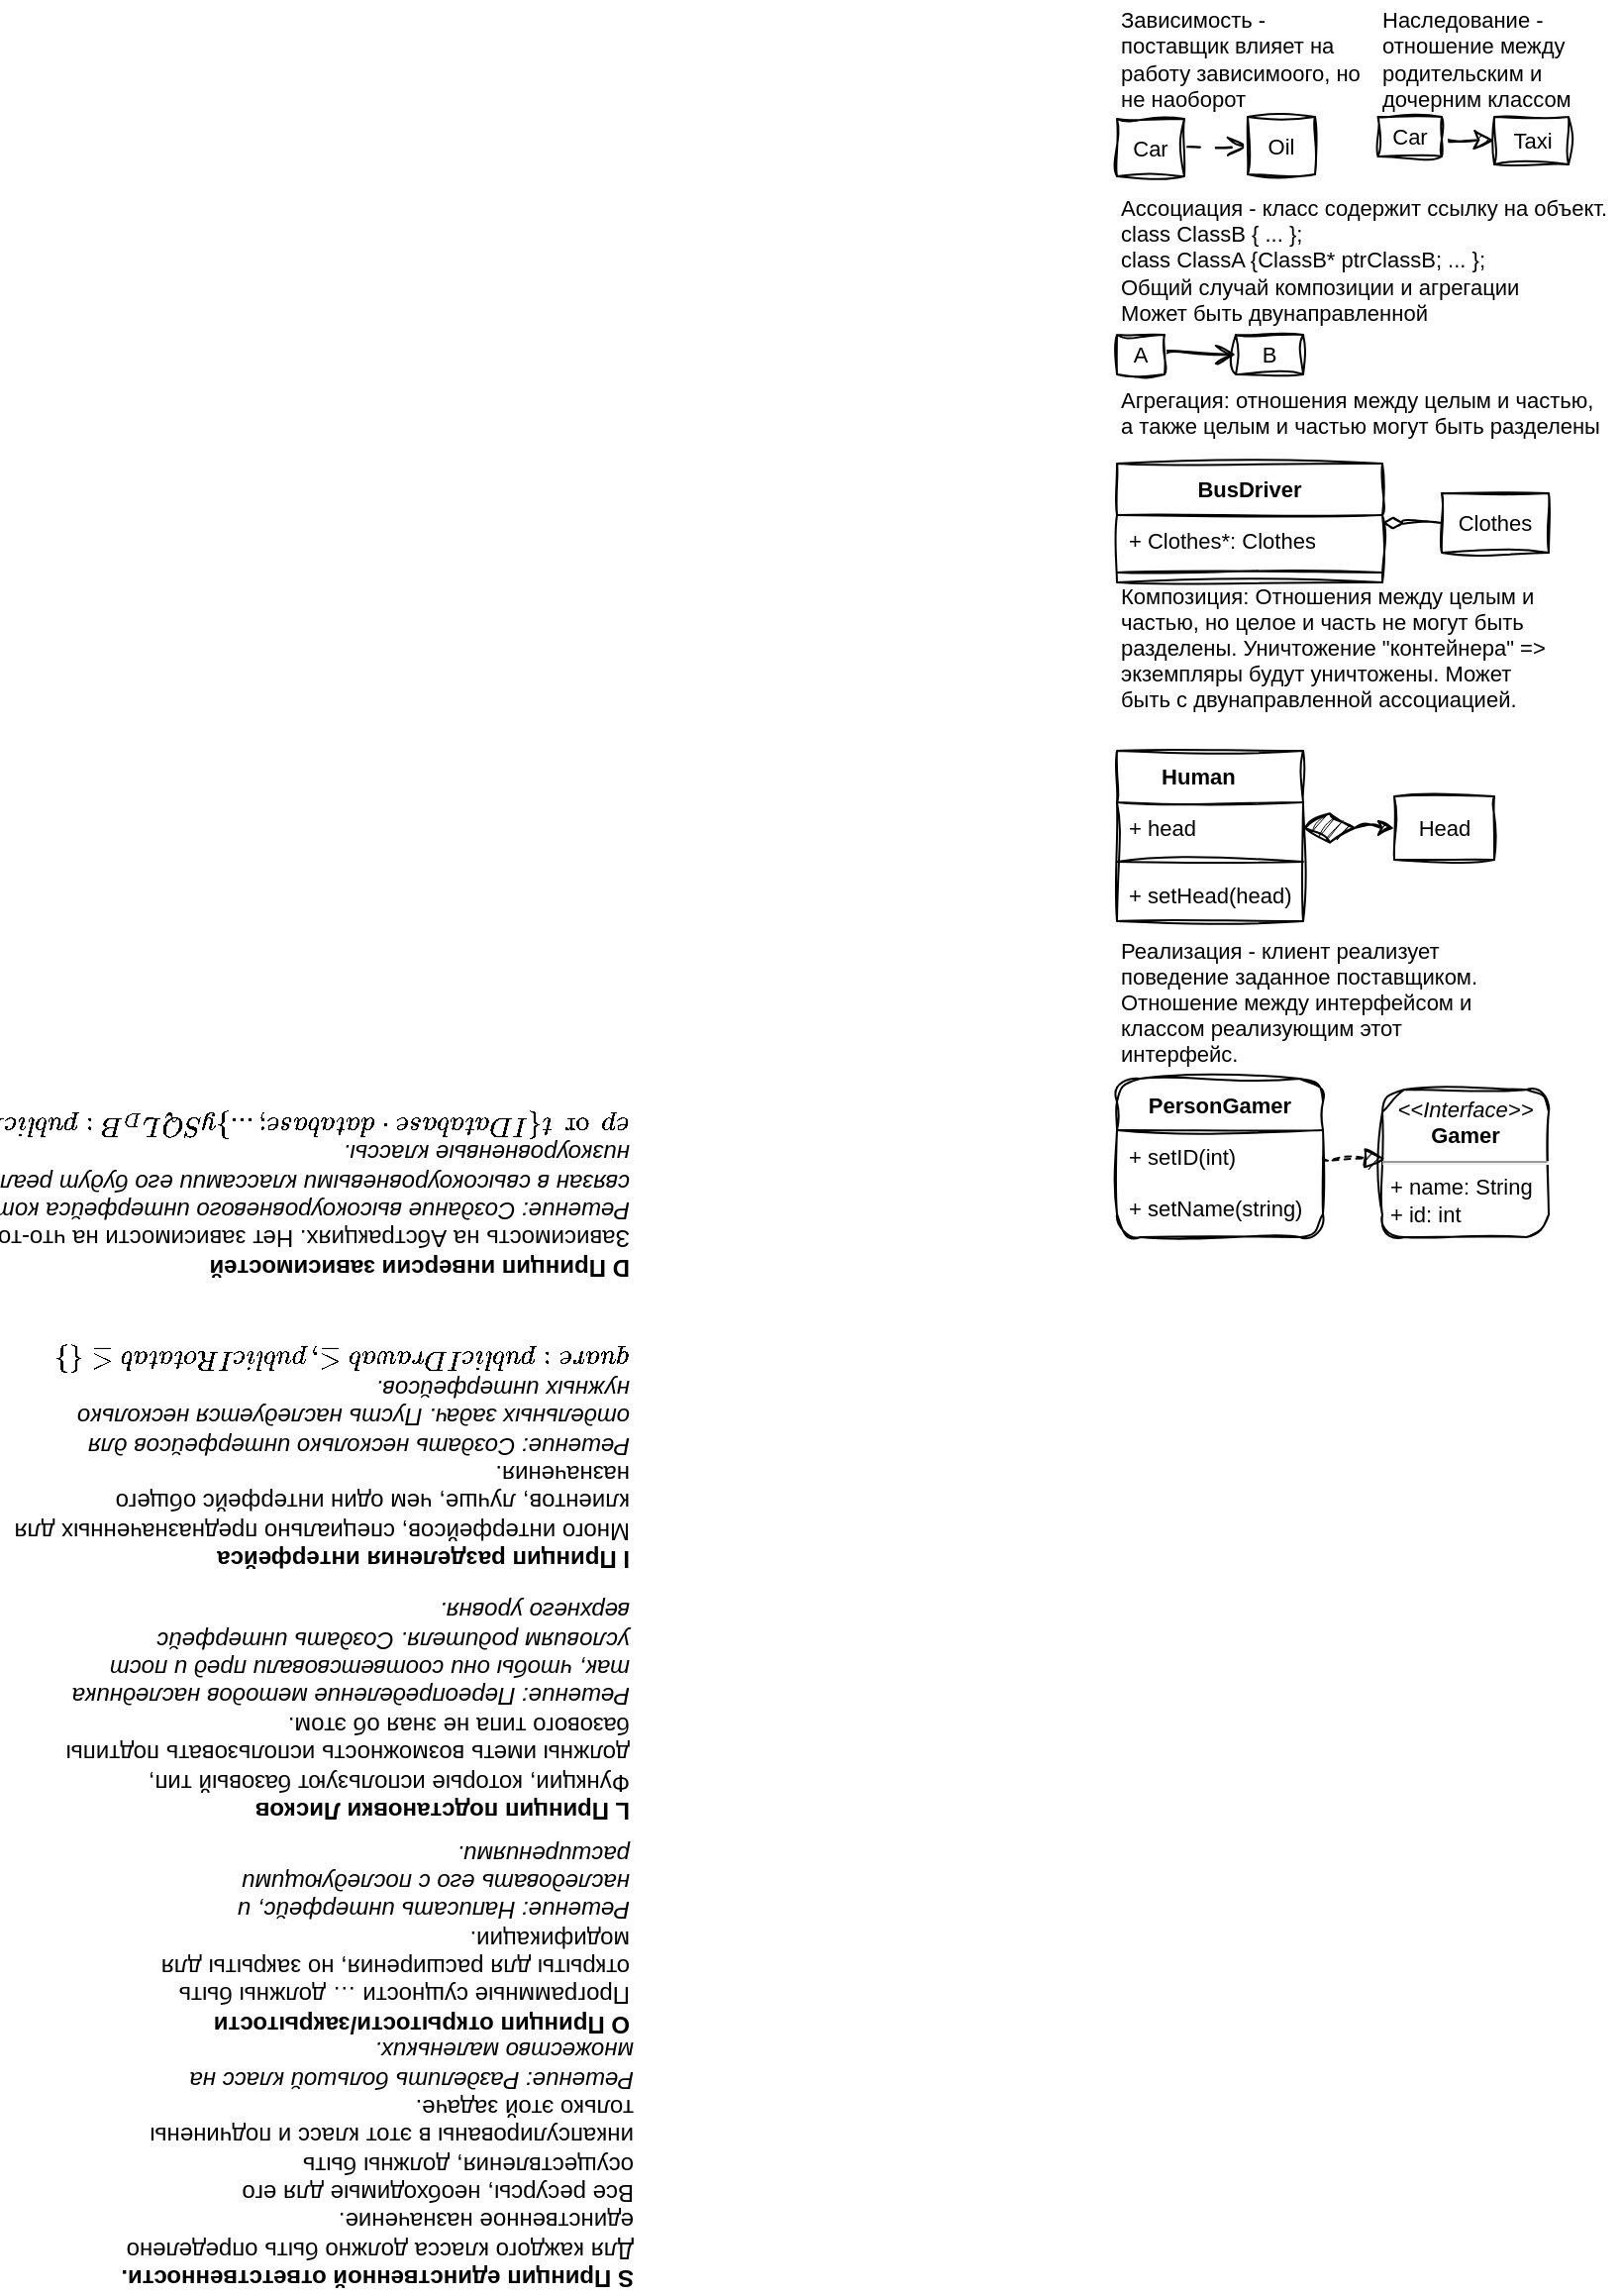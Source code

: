 <mxfile version="22.0.8" type="github">
  <diagram name="Page-1" id="KniYVvXjkBFUdyHRl0df">
    <mxGraphModel dx="4044" dy="2489" grid="1" gridSize="10" guides="1" tooltips="1" connect="1" arrows="1" fold="1" page="1" pageScale="1" pageWidth="827" pageHeight="1169" math="0" shadow="0">
      <root>
        <mxCell id="0" />
        <mxCell id="1" parent="0" />
        <mxCell id="mzNYeFfV8IgYRgjsqz8I-4" value="&lt;div style=&quot;font-size: 11px;&quot;&gt;Реализация - клиент реализует поведение заданное поставщиком.&lt;/div&gt;&lt;div style=&quot;font-size: 11px;&quot;&gt;Отношение между интерфейсом и классом реализующим этот интерфейс.&lt;/div&gt;" style="text;strokeColor=none;fillColor=none;html=1;align=left;verticalAlign=middle;whiteSpace=wrap;rounded=1;fontSize=11;sketch=1;curveFitting=1;jiggle=2;labelBackgroundColor=none;fontFamily=Helvetica;swimlaneLine=1;shadow=0;fontColor=#000000;" parent="1" vertex="1">
          <mxGeometry x="-1090" y="-690" width="204" height="54" as="geometry" />
        </mxCell>
        <mxCell id="mzNYeFfV8IgYRgjsqz8I-6" value="PersonGamer" style="swimlane;fontStyle=1;align=center;verticalAlign=top;childLayout=stackLayout;horizontal=1;startSize=26;horizontalStack=0;resizeParent=1;resizeParentMax=0;resizeLast=0;collapsible=1;marginBottom=0;whiteSpace=wrap;html=1;fontSize=11;rounded=1;sketch=1;curveFitting=1;jiggle=2;labelBackgroundColor=none;fontFamily=Helvetica;swimlaneLine=1;shadow=0;fontColor=#000000;" parent="1" vertex="1">
          <mxGeometry x="-1090" y="-624.5" width="104" height="80" as="geometry" />
        </mxCell>
        <mxCell id="mzNYeFfV8IgYRgjsqz8I-11" value="+ setID(int)" style="text;strokeColor=none;fillColor=none;align=left;verticalAlign=top;spacingLeft=4;spacingRight=4;overflow=hidden;rotatable=0;points=[[0,0.5],[1,0.5]];portConstraint=eastwest;whiteSpace=wrap;html=1;fontSize=11;rounded=1;sketch=1;curveFitting=1;jiggle=2;labelBackgroundColor=none;fontFamily=Helvetica;swimlaneLine=1;shadow=0;fontColor=#000000;" parent="mzNYeFfV8IgYRgjsqz8I-6" vertex="1">
          <mxGeometry y="26" width="104" height="26" as="geometry" />
        </mxCell>
        <mxCell id="mzNYeFfV8IgYRgjsqz8I-9" value="+ setName(string)" style="text;strokeColor=none;fillColor=none;align=left;verticalAlign=top;spacingLeft=4;spacingRight=4;overflow=hidden;rotatable=0;points=[[0,0.5],[1,0.5]];portConstraint=eastwest;whiteSpace=wrap;html=1;fontSize=11;rounded=1;sketch=1;curveFitting=1;jiggle=2;labelBackgroundColor=none;fontFamily=Helvetica;swimlaneLine=1;shadow=0;fontColor=#000000;" parent="mzNYeFfV8IgYRgjsqz8I-6" vertex="1">
          <mxGeometry y="52" width="104" height="28" as="geometry" />
        </mxCell>
        <mxCell id="mzNYeFfV8IgYRgjsqz8I-10" value="&lt;p style=&quot;margin: 4px 0px 0px; text-align: center; font-size: 11px;&quot;&gt;&lt;i style=&quot;font-size: 11px;&quot;&gt;&amp;lt;&amp;lt;Interface&amp;gt;&amp;gt;&lt;/i&gt;&lt;br style=&quot;font-size: 11px;&quot;&gt;&lt;b style=&quot;font-size: 11px;&quot;&gt;Gamer&lt;/b&gt;&lt;br style=&quot;font-size: 11px;&quot;&gt;&lt;/p&gt;&lt;hr style=&quot;font-size: 11px;&quot;&gt;&lt;p style=&quot;margin: 0px 0px 0px 4px; font-size: 11px;&quot;&gt;+ name: String&lt;br style=&quot;font-size: 11px;&quot;&gt;+ id: int&lt;/p&gt;" style="verticalAlign=top;align=left;overflow=fill;fontSize=11;fontFamily=Helvetica;html=1;whiteSpace=wrap;rounded=1;sketch=1;curveFitting=1;jiggle=2;labelBackgroundColor=none;swimlaneLine=1;shadow=0;fontColor=#000000;" parent="1" vertex="1">
          <mxGeometry x="-956" y="-619" width="84" height="74.5" as="geometry" />
        </mxCell>
        <mxCell id="AALjy2iVQTmJkf8dyK00-16" value="Композиция: Отношения между целым и частью, но целое и часть не могут быть разделены. Уничтожение &quot;контейнера&quot; =&amp;gt; экземпляры будут уничтожены. Может быть с двунаправленной ассоциацией." style="text;strokeColor=none;fillColor=none;html=1;align=left;verticalAlign=middle;whiteSpace=wrap;rounded=0;fontSize=11;fontFamily=Helvetica;swimlaneLine=1;sketch=1;curveFitting=1;jiggle=2;shadow=0;fontColor=#000000;labelBackgroundColor=none;" parent="1" vertex="1">
          <mxGeometry x="-1090" y="-870" width="224" height="56" as="geometry" />
        </mxCell>
        <mxCell id="AALjy2iVQTmJkf8dyK00-17" value="Human&lt;span style=&quot;white-space: pre; font-size: 11px;&quot;&gt;&#x9;&lt;br style=&quot;font-size: 11px;&quot;&gt;&lt;br style=&quot;font-size: 11px;&quot;&gt;&lt;/span&gt;" style="swimlane;fontStyle=1;align=center;verticalAlign=top;childLayout=stackLayout;horizontal=1;startSize=26;horizontalStack=0;resizeParent=1;resizeParentMax=0;resizeLast=0;collapsible=1;marginBottom=0;whiteSpace=wrap;html=1;sketch=1;hachureGap=4;jiggle=2;curveFitting=1;fontFamily=Helvetica;fontSize=11;swimlaneLine=1;shadow=0;fontColor=#000000;labelBackgroundColor=none;" parent="1" vertex="1">
          <mxGeometry x="-1090" y="-790" width="94" height="86" as="geometry" />
        </mxCell>
        <mxCell id="AALjy2iVQTmJkf8dyK00-18" value="+ head" style="text;strokeColor=none;fillColor=none;align=left;verticalAlign=top;spacingLeft=4;spacingRight=4;overflow=hidden;rotatable=0;points=[[0,0.5],[1,0.5]];portConstraint=eastwest;whiteSpace=wrap;html=1;fontSize=11;fontFamily=Helvetica;shadow=0;sketch=1;curveFitting=1;jiggle=2;swimlaneLine=1;fontColor=#000000;labelBackgroundColor=none;" parent="AALjy2iVQTmJkf8dyK00-17" vertex="1">
          <mxGeometry y="26" width="94" height="26" as="geometry" />
        </mxCell>
        <mxCell id="AALjy2iVQTmJkf8dyK00-19" value="" style="line;strokeWidth=1;fillColor=none;align=left;verticalAlign=middle;spacingTop=-1;spacingLeft=3;spacingRight=3;rotatable=0;labelPosition=right;points=[];portConstraint=eastwest;strokeColor=inherit;sketch=1;hachureGap=4;jiggle=2;curveFitting=1;fontFamily=Helvetica;fontSize=11;swimlaneLine=1;shadow=0;fontColor=#000000;labelBackgroundColor=none;" parent="AALjy2iVQTmJkf8dyK00-17" vertex="1">
          <mxGeometry y="52" width="94" height="8" as="geometry" />
        </mxCell>
        <mxCell id="AALjy2iVQTmJkf8dyK00-20" value="+ setHead(head)" style="text;strokeColor=none;fillColor=none;align=left;verticalAlign=top;spacingLeft=4;spacingRight=4;overflow=hidden;rotatable=0;points=[[0,0.5],[1,0.5]];portConstraint=eastwest;whiteSpace=wrap;html=1;fontSize=11;fontFamily=Helvetica;swimlaneLine=1;sketch=1;curveFitting=1;jiggle=2;shadow=0;fontColor=#000000;labelBackgroundColor=none;" parent="AALjy2iVQTmJkf8dyK00-17" vertex="1">
          <mxGeometry y="60" width="94" height="26" as="geometry" />
        </mxCell>
        <mxCell id="AALjy2iVQTmJkf8dyK00-21" value="Head" style="html=1;whiteSpace=wrap;sketch=1;hachureGap=4;jiggle=2;curveFitting=1;fontFamily=Helvetica;fontSize=11;swimlaneLine=1;shadow=0;fontColor=#000000;labelBackgroundColor=none;" parent="1" vertex="1">
          <mxGeometry x="-950" y="-767" width="50.5" height="32" as="geometry" />
        </mxCell>
        <mxCell id="AALjy2iVQTmJkf8dyK00-22" value="" style="endArrow=diamondThin;endFill=1;endSize=24;html=1;rounded=0;sketch=1;hachureGap=4;jiggle=2;curveFitting=1;fontFamily=Helvetica;fontSize=11;curved=1;exitX=0;exitY=0.5;exitDx=0;exitDy=0;entryX=1;entryY=0.5;entryDx=0;entryDy=0;startArrow=classic;startFill=1;swimlaneLine=1;shadow=0;fontColor=#000000;labelBackgroundColor=none;" parent="1" source="AALjy2iVQTmJkf8dyK00-21" target="AALjy2iVQTmJkf8dyK00-18" edge="1">
          <mxGeometry width="160" relative="1" as="geometry">
            <mxPoint x="-962" y="-820" as="sourcePoint" />
            <mxPoint x="-922" y="-740" as="targetPoint" />
          </mxGeometry>
        </mxCell>
        <mxCell id="AALjy2iVQTmJkf8dyK00-27" value="Агрегация: отношения между целым и частью, а также целым и частью могут быть разделены" style="text;whiteSpace=wrap;fontSize=11;fontFamily=Helvetica;swimlaneLine=1;sketch=1;curveFitting=1;jiggle=2;shadow=0;fontColor=#000000;labelBackgroundColor=none;" parent="1" vertex="1">
          <mxGeometry x="-1090" y="-980" width="244" height="40" as="geometry" />
        </mxCell>
        <mxCell id="AALjy2iVQTmJkf8dyK00-31" value="Ассоциация - класс содержит ссылку на объект. &#xa;class ClassB { ... };&#xa;class ClassA {ClassB* ptrClassB; ... };&#xa;Общий случай композиции и агрегации&#xa;Может быть двунаправленной&#xa;&#xa;&#xa;" style="text;whiteSpace=wrap;fontSize=11;fontFamily=Helvetica;swimlaneLine=1;sketch=1;curveFitting=1;jiggle=2;shadow=0;fontColor=#000000;labelBackgroundColor=none;" parent="1" vertex="1">
          <mxGeometry x="-1090" y="-1077" width="254" height="77" as="geometry" />
        </mxCell>
        <mxCell id="AALjy2iVQTmJkf8dyK00-36" style="edgeStyle=none;curved=1;rounded=0;sketch=1;hachureGap=4;jiggle=2;curveFitting=1;orthogonalLoop=1;jettySize=auto;html=1;entryX=0;entryY=0.5;entryDx=0;entryDy=0;fontFamily=Helvetica;fontSize=11;startSize=8;endSize=8;endArrow=open;endFill=0;swimlaneLine=1;shadow=0;fontColor=#000000;labelBackgroundColor=none;" parent="1" source="AALjy2iVQTmJkf8dyK00-32" target="AALjy2iVQTmJkf8dyK00-33" edge="1">
          <mxGeometry relative="1" as="geometry" />
        </mxCell>
        <mxCell id="AALjy2iVQTmJkf8dyK00-32" value="A" style="html=1;whiteSpace=wrap;sketch=1;hachureGap=4;jiggle=2;curveFitting=1;fontFamily=Helvetica;fontSize=11;swimlaneLine=1;shadow=0;fontColor=#000000;labelBackgroundColor=none;" parent="1" vertex="1">
          <mxGeometry x="-1090" y="-1000" width="24" height="20" as="geometry" />
        </mxCell>
        <mxCell id="AALjy2iVQTmJkf8dyK00-33" value="B" style="html=1;whiteSpace=wrap;sketch=1;hachureGap=4;jiggle=2;curveFitting=1;fontFamily=Helvetica;fontSize=11;swimlaneLine=1;shadow=0;fontColor=#000000;labelBackgroundColor=none;" parent="1" vertex="1">
          <mxGeometry x="-1030" y="-1000" width="34" height="20" as="geometry" />
        </mxCell>
        <mxCell id="AALjy2iVQTmJkf8dyK00-38" value="Clothes" style="html=1;whiteSpace=wrap;sketch=1;hachureGap=4;jiggle=2;curveFitting=1;fontFamily=Helvetica;fontSize=11;swimlaneLine=1;shadow=0;fontColor=#000000;labelBackgroundColor=none;" parent="1" vertex="1">
          <mxGeometry x="-926" y="-920" width="54" height="30" as="geometry" />
        </mxCell>
        <mxCell id="AALjy2iVQTmJkf8dyK00-41" value="&lt;font style=&quot;font-size: 11px;&quot;&gt;Зависимость - поставщик влияет на работу зависимоого, но не наоборот&lt;/font&gt;" style="text;strokeColor=none;fillColor=none;html=1;align=left;verticalAlign=middle;whiteSpace=wrap;rounded=0;fontSize=11;fontFamily=Helvetica;swimlaneLine=1;sketch=1;curveFitting=1;jiggle=2;shadow=0;fontColor=#000000;labelBackgroundColor=none;" parent="1" vertex="1">
          <mxGeometry x="-1090" y="-1169" width="124" height="59" as="geometry" />
        </mxCell>
        <mxCell id="AALjy2iVQTmJkf8dyK00-44" style="sketch=1;hachureGap=4;jiggle=2;curveFitting=1;orthogonalLoop=1;jettySize=auto;html=1;fontFamily=Helvetica;fontSize=11;startSize=8;endSize=8;dashed=1;dashPattern=8 8;endArrow=open;endFill=0;startArrow=none;startFill=0;rounded=0;swimlaneLine=1;shadow=0;fontColor=#000000;labelBackgroundColor=none;" parent="1" source="AALjy2iVQTmJkf8dyK00-42" target="AALjy2iVQTmJkf8dyK00-43" edge="1">
          <mxGeometry relative="1" as="geometry" />
        </mxCell>
        <mxCell id="AALjy2iVQTmJkf8dyK00-42" value="Car" style="html=1;whiteSpace=wrap;sketch=1;hachureGap=4;jiggle=2;curveFitting=1;fontFamily=Helvetica;fontSize=11;swimlaneLine=1;shadow=0;fontColor=#000000;labelBackgroundColor=none;" parent="1" vertex="1">
          <mxGeometry x="-1090" y="-1109" width="34" height="29" as="geometry" />
        </mxCell>
        <mxCell id="AALjy2iVQTmJkf8dyK00-43" value="Oil" style="html=1;whiteSpace=wrap;sketch=1;hachureGap=4;jiggle=2;curveFitting=1;fontFamily=Helvetica;fontSize=11;swimlaneLine=1;shadow=0;fontColor=#000000;labelBackgroundColor=none;" parent="1" vertex="1">
          <mxGeometry x="-1024" y="-1110" width="34" height="29" as="geometry" />
        </mxCell>
        <mxCell id="AALjy2iVQTmJkf8dyK00-46" value="&lt;div align=&quot;left&quot; style=&quot;font-size: 11px;&quot;&gt;&lt;font style=&quot;font-size: 11px;&quot;&gt;Наследование - отношение между родительским и дочерним классом&lt;/font&gt;&lt;/div&gt;" style="text;strokeColor=none;fillColor=none;html=1;align=left;verticalAlign=middle;whiteSpace=wrap;rounded=0;fontSize=11;fontFamily=Helvetica;swimlaneLine=1;sketch=1;curveFitting=1;jiggle=2;shadow=0;fontColor=#000000;labelBackgroundColor=none;" parent="1" vertex="1">
          <mxGeometry x="-958.25" y="-1164" width="102.25" height="49" as="geometry" />
        </mxCell>
        <mxCell id="AALjy2iVQTmJkf8dyK00-49" style="edgeStyle=none;curved=1;rounded=0;sketch=1;hachureGap=4;jiggle=2;curveFitting=1;orthogonalLoop=1;jettySize=auto;html=1;entryX=0;entryY=0.5;entryDx=0;entryDy=0;fontFamily=Helvetica;fontSize=11;startSize=8;endSize=8;endArrow=classic;endFill=1;swimlaneLine=1;shadow=0;fontColor=#000000;labelBackgroundColor=none;" parent="1" source="AALjy2iVQTmJkf8dyK00-47" target="AALjy2iVQTmJkf8dyK00-48" edge="1">
          <mxGeometry relative="1" as="geometry" />
        </mxCell>
        <mxCell id="AALjy2iVQTmJkf8dyK00-47" value="Car" style="html=1;whiteSpace=wrap;sketch=1;hachureGap=4;jiggle=2;curveFitting=1;fontFamily=Helvetica;fontSize=11;swimlaneLine=1;shadow=0;fontColor=#000000;labelBackgroundColor=none;" parent="1" vertex="1">
          <mxGeometry x="-958.25" y="-1110" width="32.25" height="20" as="geometry" />
        </mxCell>
        <mxCell id="AALjy2iVQTmJkf8dyK00-48" value="Taxi" style="html=1;whiteSpace=wrap;sketch=1;hachureGap=4;jiggle=2;curveFitting=1;fontFamily=Helvetica;fontSize=11;swimlaneLine=1;shadow=0;fontColor=#000000;labelBackgroundColor=none;" parent="1" vertex="1">
          <mxGeometry x="-899.5" y="-1110" width="37.5" height="24" as="geometry" />
        </mxCell>
        <mxCell id="4lhPUMysehMYBJ7O9rcl-5" style="edgeStyle=none;curved=1;rounded=0;sketch=1;hachureGap=4;jiggle=2;curveFitting=1;orthogonalLoop=1;jettySize=auto;html=1;entryX=0;entryY=0.5;entryDx=0;entryDy=0;fontFamily=Helvetica;fontSize=16;startSize=8;endSize=8;startArrow=diamondThin;startFill=0;endArrow=none;endFill=0;swimlaneLine=1;shadow=0;fontColor=#000000;labelBackgroundColor=none;" parent="1" source="4lhPUMysehMYBJ7O9rcl-1" target="AALjy2iVQTmJkf8dyK00-38" edge="1">
          <mxGeometry relative="1" as="geometry" />
        </mxCell>
        <mxCell id="4lhPUMysehMYBJ7O9rcl-1" value="BusDriver" style="swimlane;fontStyle=1;align=center;verticalAlign=top;childLayout=stackLayout;horizontal=1;startSize=26;horizontalStack=0;resizeParent=1;resizeParentMax=0;resizeLast=0;collapsible=1;marginBottom=0;whiteSpace=wrap;html=1;sketch=1;hachureGap=4;jiggle=2;curveFitting=1;fontFamily=Helvetica;fontSize=11;swimlaneLine=1;shadow=0;fontColor=#000000;labelBackgroundColor=none;" parent="1" vertex="1">
          <mxGeometry x="-1090" y="-935" width="134" height="60" as="geometry">
            <mxRectangle x="-1300" y="-916" width="180" height="66" as="alternateBounds" />
          </mxGeometry>
        </mxCell>
        <mxCell id="4lhPUMysehMYBJ7O9rcl-2" value="+ Clothes*: Clothes" style="text;strokeColor=none;fillColor=none;align=left;verticalAlign=top;spacingLeft=4;spacingRight=4;overflow=hidden;rotatable=0;points=[[0,0.5],[1,0.5]];portConstraint=eastwest;whiteSpace=wrap;html=1;fontSize=11;fontFamily=Helvetica;swimlaneLine=1;sketch=1;curveFitting=1;jiggle=2;shadow=0;fontColor=#000000;labelBackgroundColor=none;" parent="4lhPUMysehMYBJ7O9rcl-1" vertex="1">
          <mxGeometry y="26" width="134" height="24" as="geometry" />
        </mxCell>
        <mxCell id="4lhPUMysehMYBJ7O9rcl-3" value="" style="line;strokeWidth=1;fillColor=none;align=left;verticalAlign=middle;spacingTop=-1;spacingLeft=3;spacingRight=3;rotatable=0;labelPosition=right;points=[];portConstraint=eastwest;strokeColor=inherit;sketch=1;hachureGap=4;jiggle=2;curveFitting=1;fontFamily=Helvetica;fontSize=11;swimlaneLine=1;shadow=0;fontColor=#000000;labelBackgroundColor=none;" parent="4lhPUMysehMYBJ7O9rcl-1" vertex="1">
          <mxGeometry y="50" width="134" height="10" as="geometry" />
        </mxCell>
        <mxCell id="4lhPUMysehMYBJ7O9rcl-7" style="edgeStyle=none;curved=1;rounded=0;sketch=1;hachureGap=4;jiggle=2;curveFitting=1;orthogonalLoop=1;jettySize=auto;html=1;entryX=0.016;entryY=0.467;entryDx=0;entryDy=0;entryPerimeter=0;fontFamily=Helvetica;fontSize=16;dashed=1;endArrow=block;endFill=1;endSize=8;fontColor=#000000;" parent="1" source="mzNYeFfV8IgYRgjsqz8I-11" target="mzNYeFfV8IgYRgjsqz8I-10" edge="1">
          <mxGeometry relative="1" as="geometry" />
        </mxCell>
        <mxCell id="PUSm1_drb5LB7ukwJLFD-7" value="" style="group;rotation=-180;" vertex="1" connectable="0" parent="1">
          <mxGeometry x="-1654" y="-630" width="322.5" height="618" as="geometry" />
        </mxCell>
        <mxCell id="q5-3M76ahMOB0eZVkOTN-3" value="&lt;div align=&quot;left&quot;&gt;&lt;b&gt;S Принцип единственной ответственности.&lt;/b&gt;&lt;br&gt;Для каждого класса должно быть определено единственное назначение.&lt;br&gt;Все ресурсы, необходимые для его осуществления, должны быть инкапсулированы в этот класс и подчинены только этой задаче.&amp;nbsp; &lt;br&gt;&lt;/div&gt;&lt;div align=&quot;left&quot;&gt;&lt;i&gt;Решение: Разделить большой класс на множество маленьких.&lt;/i&gt;&lt;/div&gt;" style="text;html=1;strokeColor=none;fillColor=none;align=left;verticalAlign=middle;whiteSpace=wrap;rounded=0;rotation=-180;" parent="PUSm1_drb5LB7ukwJLFD-7" vertex="1">
          <mxGeometry x="52" y="490" width="270" height="128" as="geometry" />
        </mxCell>
        <mxCell id="q5-3M76ahMOB0eZVkOTN-6" value="&lt;b&gt;O Принцип открытости/закрытости&lt;/b&gt;&lt;br&gt;Программные сущности … должны быть открыты для расширения, но закрыты для модификации.&amp;nbsp; &lt;br&gt;&lt;i&gt;Решение: Написать интерфейс, и наследовать его с последующими расширениями.&lt;/i&gt;" style="text;html=1;strokeColor=none;fillColor=none;align=left;verticalAlign=middle;whiteSpace=wrap;rounded=0;rotation=-180;" parent="PUSm1_drb5LB7ukwJLFD-7" vertex="1">
          <mxGeometry x="50" y="390" width="270" height="100" as="geometry" />
        </mxCell>
        <mxCell id="q5-3M76ahMOB0eZVkOTN-8" value="&lt;div align=&quot;left&quot;&gt;&lt;b&gt;L Принцип подстановки Лисков&lt;/b&gt;&lt;br&gt;Функции, которые используют базовый тип, должны иметь возможность использовать подтипы базового типа не зная об этом.&amp;nbsp; &lt;br&gt;&lt;i&gt;Решение: Переопределение методов наследника так, чтобы они соответсвовали пред и пост условиям родителя. Создать интерфейс верхнего уровня.&lt;/i&gt;&lt;/div&gt;" style="text;html=1;strokeColor=none;fillColor=none;align=left;verticalAlign=middle;whiteSpace=wrap;rounded=0;rotation=-180;" parent="PUSm1_drb5LB7ukwJLFD-7" vertex="1">
          <mxGeometry x="30" y="260" width="290" height="130" as="geometry" />
        </mxCell>
        <mxCell id="q5-3M76ahMOB0eZVkOTN-9" value="&lt;div align=&quot;left&quot;&gt;&lt;b&gt;I Принцип разделения интерфейса&lt;/b&gt;&lt;br&gt;&lt;/div&gt;&lt;div align=&quot;left&quot;&gt;Много интерфейсов, специально предназначенных для клиентов, лучше, чем один интерфейс общего назначения.&lt;/div&gt;&lt;div align=&quot;left&quot;&gt;&lt;i&gt;Решение: Создать несколько интерфейсов для отдельных задач. Пусть наследуется несколько нужных интерфейсов.&lt;/i&gt;&lt;/div&gt;&lt;div align=&quot;left&quot;&gt;&lt;i&gt;`class Square : public IDrawable, public IRotatable{}`&lt;/i&gt;&lt;/div&gt;" style="text;html=1;strokeColor=none;fillColor=none;align=left;verticalAlign=middle;whiteSpace=wrap;rounded=0;rotation=-180;" parent="PUSm1_drb5LB7ukwJLFD-7" vertex="1">
          <mxGeometry y="130" width="320" height="136" as="geometry" />
        </mxCell>
        <mxCell id="q5-3M76ahMOB0eZVkOTN-10" value="&lt;div align=&quot;left&quot;&gt;&lt;b&gt;D Принцип инверсии зависимостей&lt;/b&gt;&lt;br&gt;Зависимость на Абстракциях. Нет зависимости на что-то конкретное.&amp;nbsp; &lt;br&gt;&lt;i&gt;Решение: Создание высокоуровневого интерфейса который будет связан в свысокоуровневыми классамии его будут реализовывать низкоуровненвые классы.&lt;/i&gt;&lt;br&gt;&lt;i&gt;`class Report{ IDatabase* database; ... } class MySQL_DB: public IDatabase {}` &lt;/i&gt;&lt;/div&gt;" style="text;html=1;strokeColor=none;fillColor=none;align=left;verticalAlign=middle;whiteSpace=wrap;rounded=0;rotation=-180;" parent="PUSm1_drb5LB7ukwJLFD-7" vertex="1">
          <mxGeometry x="5" width="315" height="130" as="geometry" />
        </mxCell>
      </root>
    </mxGraphModel>
  </diagram>
</mxfile>
